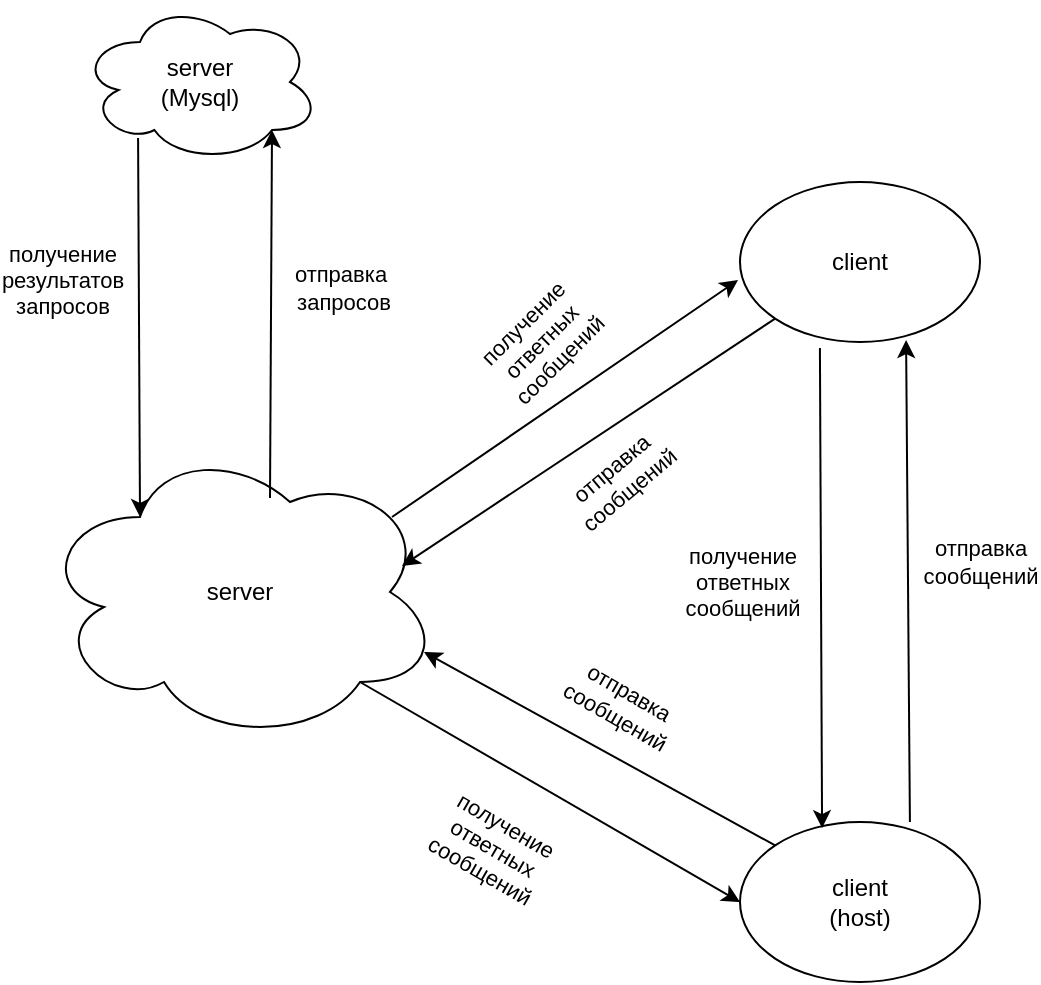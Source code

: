 <mxfile version="25.0.3">
  <diagram name="Страница — 1" id="nsoFpJFIKBhz9OUIHFn0">
    <mxGraphModel dx="1290" dy="566" grid="1" gridSize="10" guides="1" tooltips="1" connect="1" arrows="1" fold="1" page="1" pageScale="1" pageWidth="827" pageHeight="1169" math="0" shadow="0">
      <root>
        <mxCell id="0" />
        <mxCell id="1" parent="0" />
        <mxCell id="9TNPJIG9Ui-VVeoEJdtJ-1" value="server" style="ellipse;shape=cloud;whiteSpace=wrap;html=1;" vertex="1" parent="1">
          <mxGeometry x="150" y="240" width="200" height="150" as="geometry" />
        </mxCell>
        <mxCell id="9TNPJIG9Ui-VVeoEJdtJ-2" value="&lt;div&gt;client&lt;/div&gt;&lt;div&gt;(host)&lt;br&gt;&lt;/div&gt;" style="ellipse;whiteSpace=wrap;html=1;" vertex="1" parent="1">
          <mxGeometry x="500" y="430" width="120" height="80" as="geometry" />
        </mxCell>
        <mxCell id="9TNPJIG9Ui-VVeoEJdtJ-3" value="&lt;div&gt;server&lt;/div&gt;&lt;div&gt;(Mysql)&lt;br&gt;&lt;/div&gt;" style="ellipse;shape=cloud;whiteSpace=wrap;html=1;" vertex="1" parent="1">
          <mxGeometry x="170" y="20" width="120" height="80" as="geometry" />
        </mxCell>
        <mxCell id="9TNPJIG9Ui-VVeoEJdtJ-4" value="" style="endArrow=classic;html=1;rounded=0;entryX=0.8;entryY=0.8;entryDx=0;entryDy=0;entryPerimeter=0;exitX=0.575;exitY=0.187;exitDx=0;exitDy=0;exitPerimeter=0;" edge="1" parent="1" source="9TNPJIG9Ui-VVeoEJdtJ-1" target="9TNPJIG9Ui-VVeoEJdtJ-3">
          <mxGeometry width="50" height="50" relative="1" as="geometry">
            <mxPoint x="390" y="320" as="sourcePoint" />
            <mxPoint x="440" y="270" as="targetPoint" />
          </mxGeometry>
        </mxCell>
        <mxCell id="9TNPJIG9Ui-VVeoEJdtJ-5" value="&lt;div&gt;отправка&lt;/div&gt;&lt;div&gt;&amp;nbsp;запросов&lt;/div&gt;" style="edgeLabel;html=1;align=center;verticalAlign=middle;resizable=0;points=[];" vertex="1" connectable="0" parent="9TNPJIG9Ui-VVeoEJdtJ-4">
          <mxGeometry x="0.125" relative="1" as="geometry">
            <mxPoint x="34" y="-2" as="offset" />
          </mxGeometry>
        </mxCell>
        <mxCell id="9TNPJIG9Ui-VVeoEJdtJ-6" value="" style="endArrow=classic;html=1;rounded=0;entryX=0.25;entryY=0.25;entryDx=0;entryDy=0;entryPerimeter=0;exitX=0.242;exitY=0.85;exitDx=0;exitDy=0;exitPerimeter=0;" edge="1" parent="1" source="9TNPJIG9Ui-VVeoEJdtJ-3" target="9TNPJIG9Ui-VVeoEJdtJ-1">
          <mxGeometry width="50" height="50" relative="1" as="geometry">
            <mxPoint x="390" y="320" as="sourcePoint" />
            <mxPoint x="440" y="270" as="targetPoint" />
          </mxGeometry>
        </mxCell>
        <mxCell id="9TNPJIG9Ui-VVeoEJdtJ-7" value="&lt;div&gt;получение&lt;/div&gt;&lt;div&gt;результатов&lt;/div&gt;&lt;div&gt;запросов&lt;/div&gt;" style="edgeLabel;html=1;align=center;verticalAlign=middle;resizable=0;points=[];" vertex="1" connectable="0" parent="9TNPJIG9Ui-VVeoEJdtJ-6">
          <mxGeometry x="-0.257" y="2" relative="1" as="geometry">
            <mxPoint x="-41" as="offset" />
          </mxGeometry>
        </mxCell>
        <mxCell id="9TNPJIG9Ui-VVeoEJdtJ-8" value="&lt;div&gt;client&lt;/div&gt;" style="ellipse;whiteSpace=wrap;html=1;" vertex="1" parent="1">
          <mxGeometry x="500" y="110" width="120" height="80" as="geometry" />
        </mxCell>
        <mxCell id="9TNPJIG9Ui-VVeoEJdtJ-9" value="" style="endArrow=classic;html=1;rounded=0;entryX=0;entryY=0.5;entryDx=0;entryDy=0;exitX=0.8;exitY=0.8;exitDx=0;exitDy=0;exitPerimeter=0;" edge="1" parent="1" source="9TNPJIG9Ui-VVeoEJdtJ-1" target="9TNPJIG9Ui-VVeoEJdtJ-2">
          <mxGeometry width="50" height="50" relative="1" as="geometry">
            <mxPoint x="390" y="320" as="sourcePoint" />
            <mxPoint x="440" y="270" as="targetPoint" />
          </mxGeometry>
        </mxCell>
        <mxCell id="9TNPJIG9Ui-VVeoEJdtJ-11" value="&lt;div&gt;получение&lt;/div&gt;&lt;div&gt;ответных&lt;/div&gt;&lt;div&gt;сообщений&lt;/div&gt;" style="edgeLabel;html=1;align=center;verticalAlign=middle;resizable=0;points=[];rotation=30;" vertex="1" connectable="0" parent="9TNPJIG9Ui-VVeoEJdtJ-9">
          <mxGeometry x="-0.142" y="-2" relative="1" as="geometry">
            <mxPoint x="-14" y="34" as="offset" />
          </mxGeometry>
        </mxCell>
        <mxCell id="9TNPJIG9Ui-VVeoEJdtJ-10" value="" style="endArrow=classic;html=1;rounded=0;entryX=0.96;entryY=0.7;entryDx=0;entryDy=0;entryPerimeter=0;exitX=0;exitY=0;exitDx=0;exitDy=0;" edge="1" parent="1" source="9TNPJIG9Ui-VVeoEJdtJ-2" target="9TNPJIG9Ui-VVeoEJdtJ-1">
          <mxGeometry width="50" height="50" relative="1" as="geometry">
            <mxPoint x="390" y="320" as="sourcePoint" />
            <mxPoint x="440" y="270" as="targetPoint" />
          </mxGeometry>
        </mxCell>
        <mxCell id="9TNPJIG9Ui-VVeoEJdtJ-12" value="&lt;div&gt;отправка&lt;/div&gt;&lt;div&gt;сообщений&lt;/div&gt;" style="edgeLabel;html=1;align=center;verticalAlign=middle;resizable=0;points=[];rotation=30;" vertex="1" connectable="0" parent="9TNPJIG9Ui-VVeoEJdtJ-10">
          <mxGeometry x="0.374" y="1" relative="1" as="geometry">
            <mxPoint x="44" y="-6" as="offset" />
          </mxGeometry>
        </mxCell>
        <mxCell id="9TNPJIG9Ui-VVeoEJdtJ-13" value="" style="endArrow=classic;html=1;rounded=0;entryX=-0.008;entryY=0.613;entryDx=0;entryDy=0;entryPerimeter=0;exitX=0.88;exitY=0.25;exitDx=0;exitDy=0;exitPerimeter=0;" edge="1" parent="1" source="9TNPJIG9Ui-VVeoEJdtJ-1" target="9TNPJIG9Ui-VVeoEJdtJ-8">
          <mxGeometry width="50" height="50" relative="1" as="geometry">
            <mxPoint x="390" y="300" as="sourcePoint" />
            <mxPoint x="440" y="250" as="targetPoint" />
          </mxGeometry>
        </mxCell>
        <mxCell id="9TNPJIG9Ui-VVeoEJdtJ-16" value="&lt;div&gt;получение&lt;/div&gt;&lt;div&gt;ответных&lt;/div&gt;&lt;div&gt;сообщений&lt;/div&gt;" style="edgeLabel;html=1;align=center;verticalAlign=middle;resizable=0;points=[];rotation=-45;" vertex="1" connectable="0" parent="9TNPJIG9Ui-VVeoEJdtJ-13">
          <mxGeometry x="0.317" relative="1" as="geometry">
            <mxPoint x="-40" y="-10" as="offset" />
          </mxGeometry>
        </mxCell>
        <mxCell id="9TNPJIG9Ui-VVeoEJdtJ-14" value="" style="endArrow=classic;html=1;rounded=0;entryX=0.905;entryY=0.413;entryDx=0;entryDy=0;entryPerimeter=0;exitX=0;exitY=1;exitDx=0;exitDy=0;" edge="1" parent="1" source="9TNPJIG9Ui-VVeoEJdtJ-8" target="9TNPJIG9Ui-VVeoEJdtJ-1">
          <mxGeometry width="50" height="50" relative="1" as="geometry">
            <mxPoint x="390" y="300" as="sourcePoint" />
            <mxPoint x="440" y="250" as="targetPoint" />
          </mxGeometry>
        </mxCell>
        <mxCell id="9TNPJIG9Ui-VVeoEJdtJ-15" value="&lt;div&gt;отправка&lt;/div&gt;&lt;div&gt;сообщений&lt;/div&gt;" style="edgeLabel;html=1;align=center;verticalAlign=middle;resizable=0;points=[];rotation=-40;" vertex="1" connectable="0" parent="9TNPJIG9Ui-VVeoEJdtJ-14">
          <mxGeometry x="-0.022" y="-2" relative="1" as="geometry">
            <mxPoint x="14" y="22" as="offset" />
          </mxGeometry>
        </mxCell>
        <mxCell id="9TNPJIG9Ui-VVeoEJdtJ-17" value="" style="endArrow=classic;html=1;rounded=0;entryX=0.692;entryY=0.988;entryDx=0;entryDy=0;entryPerimeter=0;exitX=0.708;exitY=0;exitDx=0;exitDy=0;exitPerimeter=0;" edge="1" parent="1" source="9TNPJIG9Ui-VVeoEJdtJ-2" target="9TNPJIG9Ui-VVeoEJdtJ-8">
          <mxGeometry width="50" height="50" relative="1" as="geometry">
            <mxPoint x="390" y="300" as="sourcePoint" />
            <mxPoint x="440" y="250" as="targetPoint" />
          </mxGeometry>
        </mxCell>
        <mxCell id="9TNPJIG9Ui-VVeoEJdtJ-19" value="&lt;div&gt;отправка&lt;/div&gt;&lt;div&gt;сообщений&lt;/div&gt;" style="edgeLabel;html=1;align=center;verticalAlign=middle;resizable=0;points=[];" vertex="1" connectable="0" parent="9TNPJIG9Ui-VVeoEJdtJ-17">
          <mxGeometry x="0.154" y="1" relative="1" as="geometry">
            <mxPoint x="37" y="9" as="offset" />
          </mxGeometry>
        </mxCell>
        <mxCell id="9TNPJIG9Ui-VVeoEJdtJ-18" value="" style="endArrow=classic;html=1;rounded=0;entryX=0.342;entryY=0.038;entryDx=0;entryDy=0;entryPerimeter=0;exitX=0.333;exitY=1.038;exitDx=0;exitDy=0;exitPerimeter=0;" edge="1" parent="1" source="9TNPJIG9Ui-VVeoEJdtJ-8" target="9TNPJIG9Ui-VVeoEJdtJ-2">
          <mxGeometry width="50" height="50" relative="1" as="geometry">
            <mxPoint x="390" y="300" as="sourcePoint" />
            <mxPoint x="440" y="250" as="targetPoint" />
          </mxGeometry>
        </mxCell>
        <mxCell id="9TNPJIG9Ui-VVeoEJdtJ-20" value="&lt;div&gt;получение&lt;/div&gt;&lt;div&gt;ответных&lt;/div&gt;&lt;div&gt;сообщений&lt;/div&gt;" style="edgeLabel;html=1;align=center;verticalAlign=middle;resizable=0;points=[];" vertex="1" connectable="0" parent="9TNPJIG9Ui-VVeoEJdtJ-18">
          <mxGeometry x="-0.142" y="1" relative="1" as="geometry">
            <mxPoint x="-41" y="14" as="offset" />
          </mxGeometry>
        </mxCell>
      </root>
    </mxGraphModel>
  </diagram>
</mxfile>

